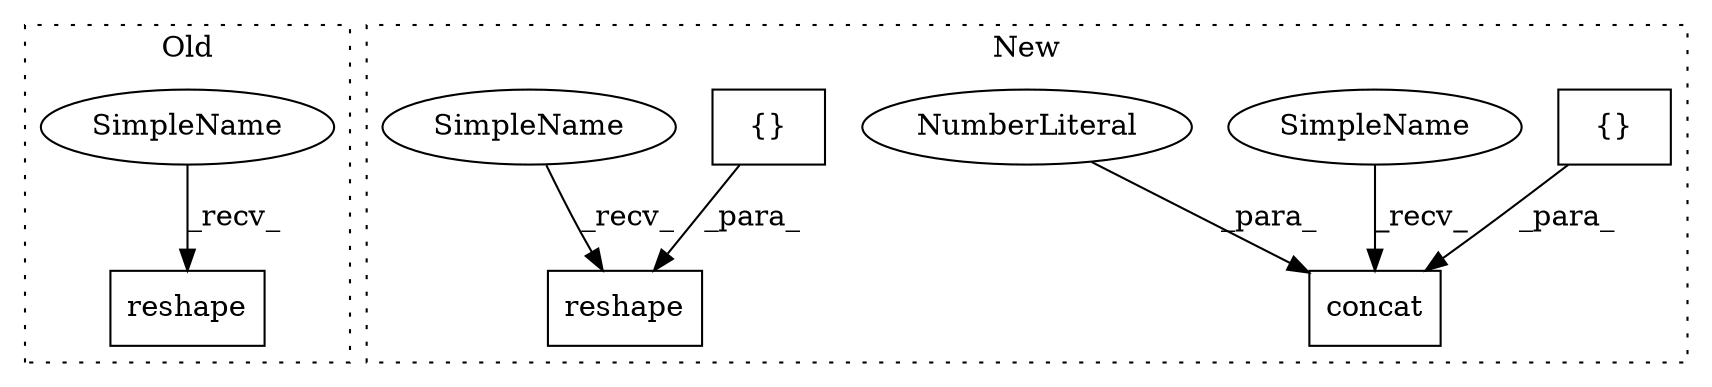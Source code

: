 digraph G {
subgraph cluster0 {
5 [label="reshape" a="32" s="2148,2184" l="8,2" shape="box"];
7 [label="SimpleName" a="42" s="2137" l="10" shape="ellipse"];
label = "Old";
style="dotted";
}
subgraph cluster1 {
1 [label="concat" a="32" s="2150,2215" l="7,1" shape="box"];
2 [label="NumberLiteral" a="34" s="2214" l="1" shape="ellipse"];
3 [label="{}" a="4" s="2209,2211" l="1,1" shape="box"];
4 [label="reshape" a="32" s="2370,2398" l="8,1" shape="box"];
6 [label="{}" a="4" s="2322,2325" l="1,1" shape="box"];
8 [label="SimpleName" a="42" s="2139" l="10" shape="ellipse"];
9 [label="SimpleName" a="42" s="2359" l="10" shape="ellipse"];
label = "New";
style="dotted";
}
2 -> 1 [label="_para_"];
3 -> 1 [label="_para_"];
6 -> 4 [label="_para_"];
7 -> 5 [label="_recv_"];
8 -> 1 [label="_recv_"];
9 -> 4 [label="_recv_"];
}